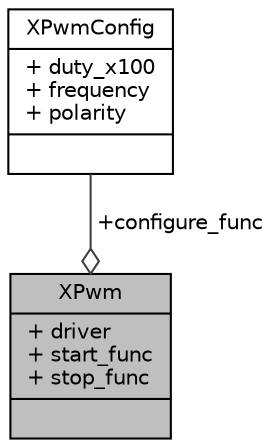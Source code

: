digraph "XPwm"
{
  edge [fontname="Helvetica",fontsize="10",labelfontname="Helvetica",labelfontsize="10"];
  node [fontname="Helvetica",fontsize="10",shape=record];
  Node1 [label="{XPwm\n|+ driver\l+ start_func\l+ stop_func\l|}",height=0.2,width=0.4,color="black", fillcolor="grey75", style="filled", fontcolor="black"];
  Node2 -> Node1 [color="grey25",fontsize="10",style="solid",label=" +configure_func" ,arrowhead="odiamond",fontname="Helvetica"];
  Node2 [label="{XPwmConfig\n|+ duty_x100\l+ frequency\l+ polarity\l|}",height=0.2,width=0.4,color="black", fillcolor="white", style="filled",URL="$struct_x_pwm_config.html",tooltip="PWMのコンフィグレーション構造体です "];
}
